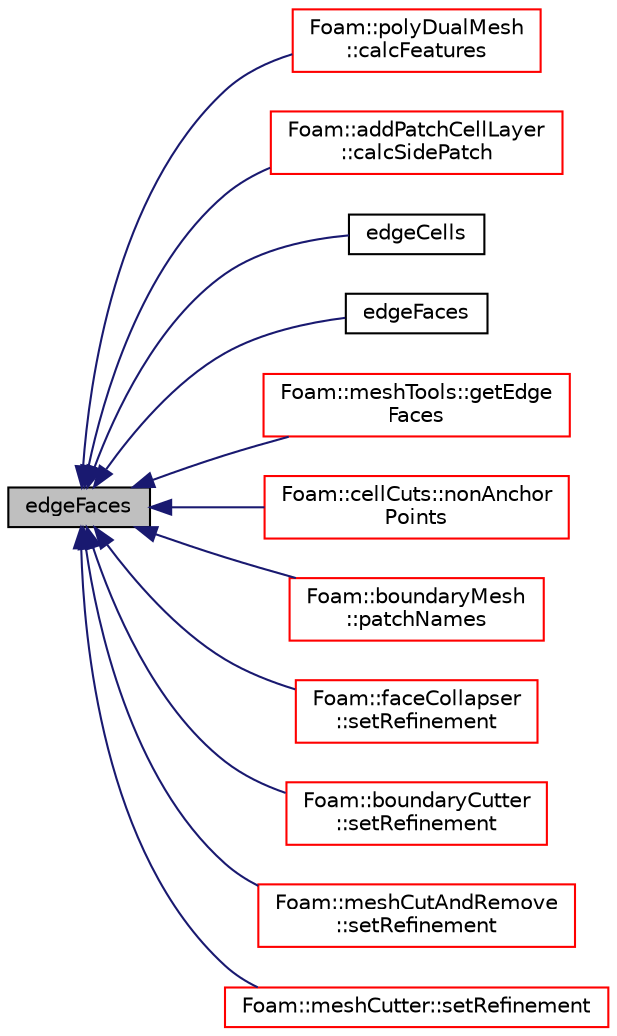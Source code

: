 digraph "edgeFaces"
{
  bgcolor="transparent";
  edge [fontname="Helvetica",fontsize="10",labelfontname="Helvetica",labelfontsize="10"];
  node [fontname="Helvetica",fontsize="10",shape=record];
  rankdir="LR";
  Node1 [label="edgeFaces",height=0.2,width=0.4,color="black", fillcolor="grey75", style="filled", fontcolor="black"];
  Node1 -> Node2 [dir="back",color="midnightblue",fontsize="10",style="solid",fontname="Helvetica"];
  Node2 [label="Foam::polyDualMesh\l::calcFeatures",height=0.2,width=0.4,color="red",URL="$a01913.html#a9462253b504fad04ae7194f1f17469c8",tooltip="Helper function to create feature edges and points based on. "];
  Node1 -> Node3 [dir="back",color="midnightblue",fontsize="10",style="solid",fontname="Helvetica"];
  Node3 [label="Foam::addPatchCellLayer\l::calcSidePatch",height=0.2,width=0.4,color="red",URL="$a00025.html#a25346f181e6f56df9a1839ff94eea581",tooltip="Boundary edges get extruded into boundary faces. Determine patch. "];
  Node1 -> Node4 [dir="back",color="midnightblue",fontsize="10",style="solid",fontname="Helvetica"];
  Node4 [label="edgeCells",height=0.2,width=0.4,color="black",URL="$a01969.html#a578da7d66c4ba46adedc174425eae0fc",tooltip="edgeCells using pointFaces, edges, pointEdges "];
  Node1 -> Node5 [dir="back",color="midnightblue",fontsize="10",style="solid",fontname="Helvetica"];
  Node5 [label="edgeFaces",height=0.2,width=0.4,color="black",URL="$a01969.html#a8b6c39ee08a89ed34e83c3e1a3b94bd3",tooltip="edgeFaces using pointFaces, edges, pointEdges "];
  Node1 -> Node6 [dir="back",color="midnightblue",fontsize="10",style="solid",fontname="Helvetica"];
  Node6 [label="Foam::meshTools::getEdge\lFaces",height=0.2,width=0.4,color="red",URL="$a10789.html#a49c5d70e15e6496b848e2012ea176128",tooltip="Get faces on cell using edgeI. Throws error if no two found. "];
  Node1 -> Node7 [dir="back",color="midnightblue",fontsize="10",style="solid",fontname="Helvetica"];
  Node7 [label="Foam::cellCuts::nonAnchor\lPoints",height=0.2,width=0.4,color="red",URL="$a00212.html#a8787009bd3255baa9c0480bbe3df17e3",tooltip="Invert anchor point selection. "];
  Node1 -> Node8 [dir="back",color="midnightblue",fontsize="10",style="solid",fontname="Helvetica"];
  Node8 [label="Foam::boundaryMesh\l::patchNames",height=0.2,width=0.4,color="red",URL="$a00152.html#a15ae17dff98f2f1d12eeb7a736bdc5ac",tooltip="Get names of patches. "];
  Node1 -> Node9 [dir="back",color="midnightblue",fontsize="10",style="solid",fontname="Helvetica"];
  Node9 [label="Foam::faceCollapser\l::setRefinement",height=0.2,width=0.4,color="red",URL="$a00721.html#a59a6ebacbd6a1a48f22424f5a8f81195",tooltip="Collapse faces along endpoints. Play commands into. "];
  Node1 -> Node10 [dir="back",color="midnightblue",fontsize="10",style="solid",fontname="Helvetica"];
  Node10 [label="Foam::boundaryCutter\l::setRefinement",height=0.2,width=0.4,color="red",URL="$a00151.html#af2a66719cccb66a09867e321aae596bd",tooltip="Do actual cutting with cut description. Inserts mesh changes. "];
  Node1 -> Node11 [dir="back",color="midnightblue",fontsize="10",style="solid",fontname="Helvetica"];
  Node11 [label="Foam::meshCutAndRemove\l::setRefinement",height=0.2,width=0.4,color="red",URL="$a01461.html#a5b289474e53287a9460c322f12434dec",tooltip="Do actual cutting with cut description. Inserts mesh changes. "];
  Node1 -> Node12 [dir="back",color="midnightblue",fontsize="10",style="solid",fontname="Helvetica"];
  Node12 [label="Foam::meshCutter::setRefinement",height=0.2,width=0.4,color="red",URL="$a01462.html#ad6964ecaeb84631835d8a4e51bf706bb",tooltip="Do actual cutting with cut description. Inserts mesh changes. "];
}
